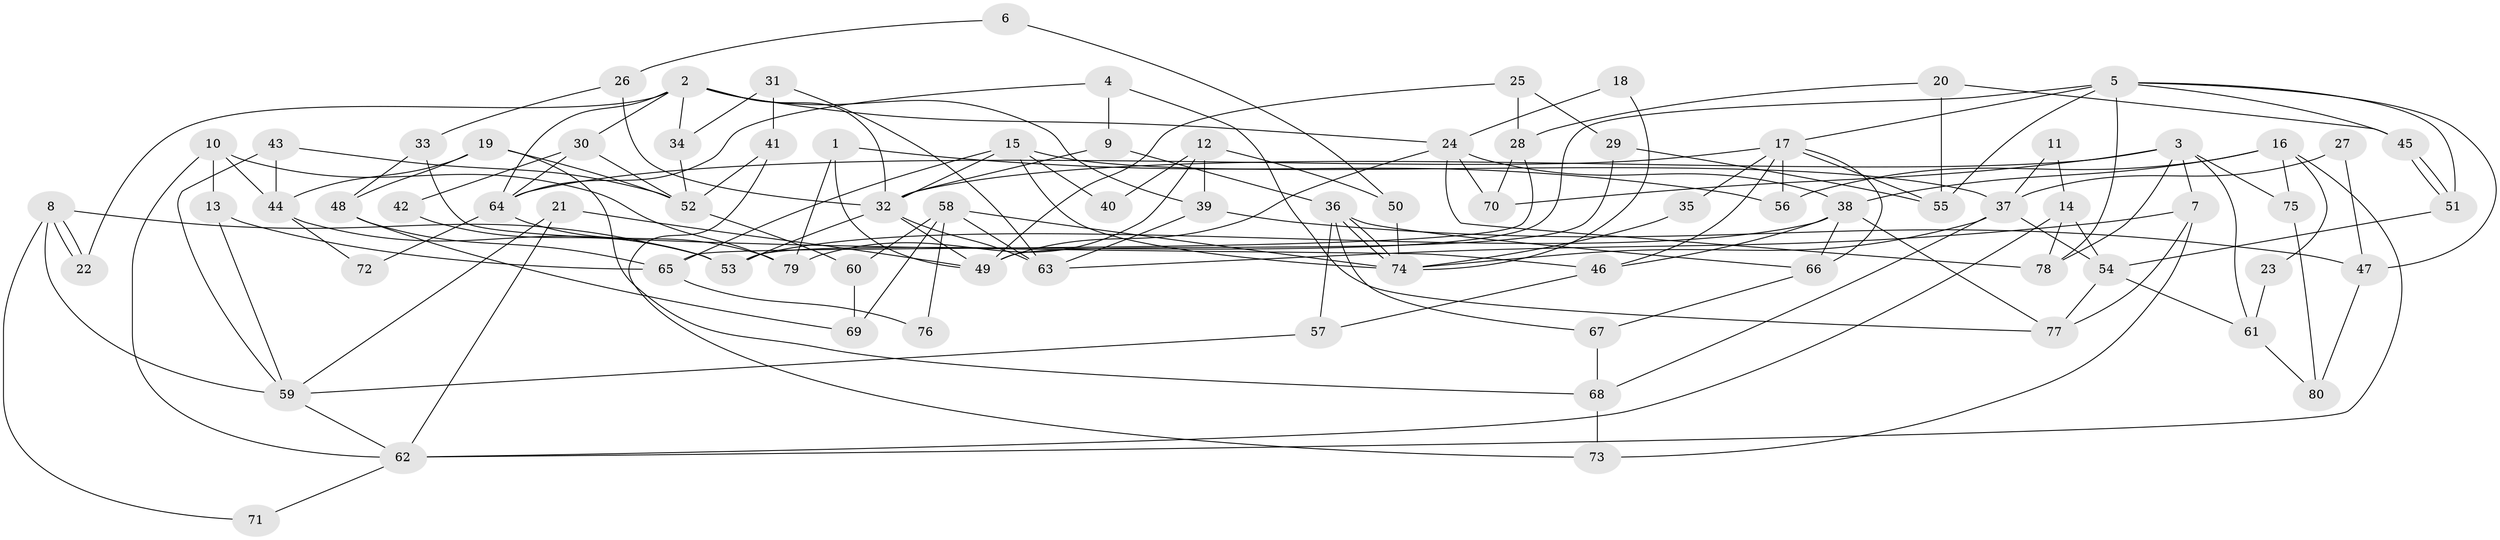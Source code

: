 // coarse degree distribution, {5: 0.16666666666666666, 6: 0.1875, 8: 0.0625, 11: 0.020833333333333332, 3: 0.1875, 7: 0.10416666666666667, 4: 0.125, 9: 0.020833333333333332, 2: 0.10416666666666667, 10: 0.020833333333333332}
// Generated by graph-tools (version 1.1) at 2025/23/03/03/25 07:23:59]
// undirected, 80 vertices, 160 edges
graph export_dot {
graph [start="1"]
  node [color=gray90,style=filled];
  1;
  2;
  3;
  4;
  5;
  6;
  7;
  8;
  9;
  10;
  11;
  12;
  13;
  14;
  15;
  16;
  17;
  18;
  19;
  20;
  21;
  22;
  23;
  24;
  25;
  26;
  27;
  28;
  29;
  30;
  31;
  32;
  33;
  34;
  35;
  36;
  37;
  38;
  39;
  40;
  41;
  42;
  43;
  44;
  45;
  46;
  47;
  48;
  49;
  50;
  51;
  52;
  53;
  54;
  55;
  56;
  57;
  58;
  59;
  60;
  61;
  62;
  63;
  64;
  65;
  66;
  67;
  68;
  69;
  70;
  71;
  72;
  73;
  74;
  75;
  76;
  77;
  78;
  79;
  80;
  1 -- 79;
  1 -- 56;
  1 -- 49;
  2 -- 64;
  2 -- 32;
  2 -- 22;
  2 -- 24;
  2 -- 30;
  2 -- 34;
  2 -- 39;
  3 -- 32;
  3 -- 75;
  3 -- 7;
  3 -- 61;
  3 -- 70;
  3 -- 78;
  4 -- 64;
  4 -- 77;
  4 -- 9;
  5 -- 53;
  5 -- 78;
  5 -- 17;
  5 -- 45;
  5 -- 47;
  5 -- 51;
  5 -- 55;
  6 -- 50;
  6 -- 26;
  7 -- 73;
  7 -- 63;
  7 -- 77;
  8 -- 53;
  8 -- 22;
  8 -- 22;
  8 -- 59;
  8 -- 71;
  9 -- 32;
  9 -- 36;
  10 -- 62;
  10 -- 13;
  10 -- 44;
  10 -- 79;
  11 -- 14;
  11 -- 37;
  12 -- 39;
  12 -- 79;
  12 -- 40;
  12 -- 50;
  13 -- 59;
  13 -- 65;
  14 -- 54;
  14 -- 78;
  14 -- 62;
  15 -- 37;
  15 -- 32;
  15 -- 40;
  15 -- 65;
  15 -- 74;
  16 -- 38;
  16 -- 62;
  16 -- 23;
  16 -- 56;
  16 -- 75;
  17 -- 46;
  17 -- 35;
  17 -- 55;
  17 -- 56;
  17 -- 64;
  17 -- 66;
  18 -- 24;
  18 -- 74;
  19 -- 68;
  19 -- 52;
  19 -- 44;
  19 -- 48;
  20 -- 45;
  20 -- 55;
  20 -- 28;
  21 -- 49;
  21 -- 62;
  21 -- 59;
  23 -- 61;
  24 -- 70;
  24 -- 38;
  24 -- 49;
  24 -- 78;
  25 -- 29;
  25 -- 49;
  25 -- 28;
  26 -- 33;
  26 -- 32;
  27 -- 47;
  27 -- 37;
  28 -- 65;
  28 -- 70;
  29 -- 49;
  29 -- 55;
  30 -- 52;
  30 -- 42;
  30 -- 64;
  31 -- 34;
  31 -- 63;
  31 -- 41;
  32 -- 49;
  32 -- 53;
  32 -- 63;
  33 -- 46;
  33 -- 48;
  34 -- 52;
  35 -- 74;
  36 -- 74;
  36 -- 74;
  36 -- 57;
  36 -- 66;
  36 -- 67;
  37 -- 74;
  37 -- 54;
  37 -- 68;
  38 -- 66;
  38 -- 46;
  38 -- 53;
  38 -- 77;
  39 -- 63;
  39 -- 47;
  41 -- 52;
  41 -- 73;
  42 -- 53;
  43 -- 59;
  43 -- 44;
  43 -- 52;
  44 -- 53;
  44 -- 72;
  45 -- 51;
  45 -- 51;
  46 -- 57;
  47 -- 80;
  48 -- 65;
  48 -- 69;
  50 -- 74;
  51 -- 54;
  52 -- 60;
  54 -- 77;
  54 -- 61;
  57 -- 59;
  58 -- 74;
  58 -- 63;
  58 -- 60;
  58 -- 69;
  58 -- 76;
  59 -- 62;
  60 -- 69;
  61 -- 80;
  62 -- 71;
  64 -- 72;
  64 -- 79;
  65 -- 76;
  66 -- 67;
  67 -- 68;
  68 -- 73;
  75 -- 80;
}
